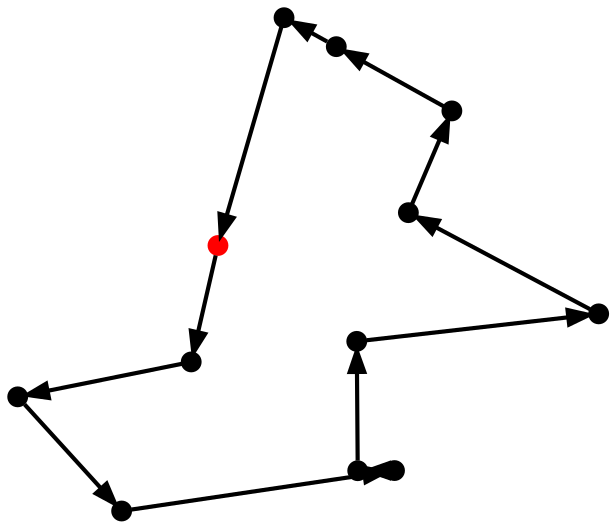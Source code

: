 digraph G {
layout=neato
node [shape=point, fixedsize=true, width=.125 ]
 edge [ penwidth=2 ]S0 [pos="1.382331,2.198596!" color=red]
S1 [pos="2.171100,3.524163!"]
S2 [pos="1.822832,3.717184!"]
S3 [pos="0.740117,0.428556!"]
S4 [pos="1.203913,1.422447!"]
S5 [pos="2.559252,0.698099!"]
S6 [pos="2.941696,3.095831!"]
S7 [pos="0.047262,1.189640!"]
S8 [pos="2.307570,1.559518!"]
S9 [pos="2.651749,2.417485!"]
S10 [pos="3.920438,1.742915!"]
S11 [pos="2.314075,0.697147!"]
S0 -> S4
S4 -> S7
S7 -> S3
S3 -> S5
S5 -> S11
S11 -> S8
S8 -> S10
S10 -> S9
S9 -> S6
S6 -> S1
S1 -> S2
S2 -> S0
}
